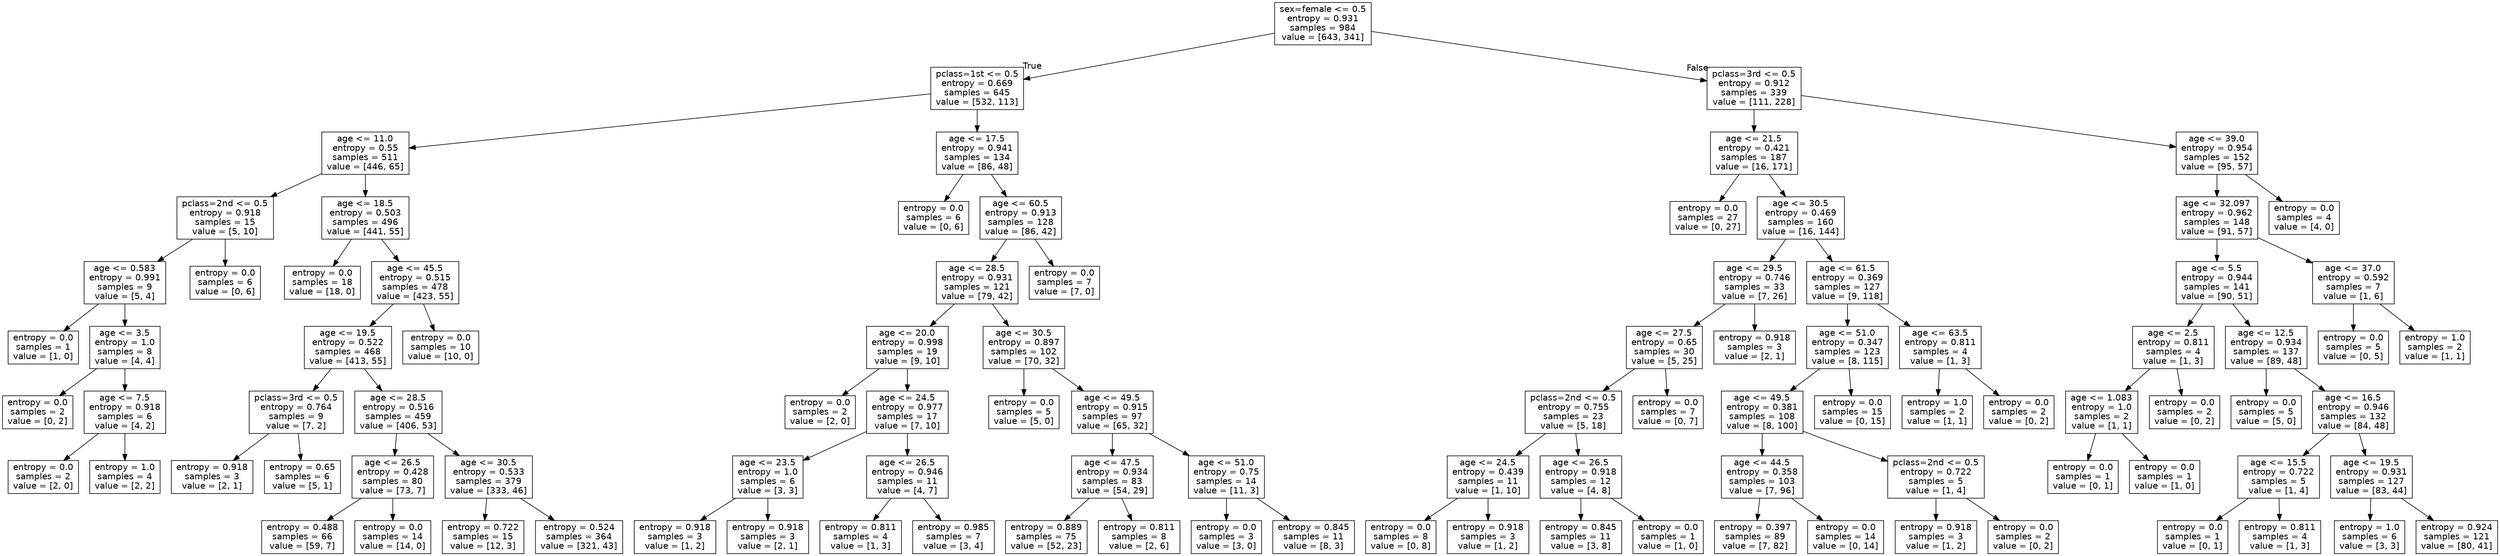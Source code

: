 digraph Tree {
node [shape=box, fontname="helvetica"] ;
edge [fontname="helvetica"] ;
0 [label="sex=female <= 0.5\nentropy = 0.931\nsamples = 984\nvalue = [643, 341]"] ;
1 [label="pclass=1st <= 0.5\nentropy = 0.669\nsamples = 645\nvalue = [532, 113]"] ;
0 -> 1 [labeldistance=2.5, labelangle=45, headlabel="True"] ;
2 [label="age <= 11.0\nentropy = 0.55\nsamples = 511\nvalue = [446, 65]"] ;
1 -> 2 ;
3 [label="pclass=2nd <= 0.5\nentropy = 0.918\nsamples = 15\nvalue = [5, 10]"] ;
2 -> 3 ;
4 [label="age <= 0.583\nentropy = 0.991\nsamples = 9\nvalue = [5, 4]"] ;
3 -> 4 ;
5 [label="entropy = 0.0\nsamples = 1\nvalue = [1, 0]"] ;
4 -> 5 ;
6 [label="age <= 3.5\nentropy = 1.0\nsamples = 8\nvalue = [4, 4]"] ;
4 -> 6 ;
7 [label="entropy = 0.0\nsamples = 2\nvalue = [0, 2]"] ;
6 -> 7 ;
8 [label="age <= 7.5\nentropy = 0.918\nsamples = 6\nvalue = [4, 2]"] ;
6 -> 8 ;
9 [label="entropy = 0.0\nsamples = 2\nvalue = [2, 0]"] ;
8 -> 9 ;
10 [label="entropy = 1.0\nsamples = 4\nvalue = [2, 2]"] ;
8 -> 10 ;
11 [label="entropy = 0.0\nsamples = 6\nvalue = [0, 6]"] ;
3 -> 11 ;
12 [label="age <= 18.5\nentropy = 0.503\nsamples = 496\nvalue = [441, 55]"] ;
2 -> 12 ;
13 [label="entropy = 0.0\nsamples = 18\nvalue = [18, 0]"] ;
12 -> 13 ;
14 [label="age <= 45.5\nentropy = 0.515\nsamples = 478\nvalue = [423, 55]"] ;
12 -> 14 ;
15 [label="age <= 19.5\nentropy = 0.522\nsamples = 468\nvalue = [413, 55]"] ;
14 -> 15 ;
16 [label="pclass=3rd <= 0.5\nentropy = 0.764\nsamples = 9\nvalue = [7, 2]"] ;
15 -> 16 ;
17 [label="entropy = 0.918\nsamples = 3\nvalue = [2, 1]"] ;
16 -> 17 ;
18 [label="entropy = 0.65\nsamples = 6\nvalue = [5, 1]"] ;
16 -> 18 ;
19 [label="age <= 28.5\nentropy = 0.516\nsamples = 459\nvalue = [406, 53]"] ;
15 -> 19 ;
20 [label="age <= 26.5\nentropy = 0.428\nsamples = 80\nvalue = [73, 7]"] ;
19 -> 20 ;
21 [label="entropy = 0.488\nsamples = 66\nvalue = [59, 7]"] ;
20 -> 21 ;
22 [label="entropy = 0.0\nsamples = 14\nvalue = [14, 0]"] ;
20 -> 22 ;
23 [label="age <= 30.5\nentropy = 0.533\nsamples = 379\nvalue = [333, 46]"] ;
19 -> 23 ;
24 [label="entropy = 0.722\nsamples = 15\nvalue = [12, 3]"] ;
23 -> 24 ;
25 [label="entropy = 0.524\nsamples = 364\nvalue = [321, 43]"] ;
23 -> 25 ;
26 [label="entropy = 0.0\nsamples = 10\nvalue = [10, 0]"] ;
14 -> 26 ;
27 [label="age <= 17.5\nentropy = 0.941\nsamples = 134\nvalue = [86, 48]"] ;
1 -> 27 ;
28 [label="entropy = 0.0\nsamples = 6\nvalue = [0, 6]"] ;
27 -> 28 ;
29 [label="age <= 60.5\nentropy = 0.913\nsamples = 128\nvalue = [86, 42]"] ;
27 -> 29 ;
30 [label="age <= 28.5\nentropy = 0.931\nsamples = 121\nvalue = [79, 42]"] ;
29 -> 30 ;
31 [label="age <= 20.0\nentropy = 0.998\nsamples = 19\nvalue = [9, 10]"] ;
30 -> 31 ;
32 [label="entropy = 0.0\nsamples = 2\nvalue = [2, 0]"] ;
31 -> 32 ;
33 [label="age <= 24.5\nentropy = 0.977\nsamples = 17\nvalue = [7, 10]"] ;
31 -> 33 ;
34 [label="age <= 23.5\nentropy = 1.0\nsamples = 6\nvalue = [3, 3]"] ;
33 -> 34 ;
35 [label="entropy = 0.918\nsamples = 3\nvalue = [1, 2]"] ;
34 -> 35 ;
36 [label="entropy = 0.918\nsamples = 3\nvalue = [2, 1]"] ;
34 -> 36 ;
37 [label="age <= 26.5\nentropy = 0.946\nsamples = 11\nvalue = [4, 7]"] ;
33 -> 37 ;
38 [label="entropy = 0.811\nsamples = 4\nvalue = [1, 3]"] ;
37 -> 38 ;
39 [label="entropy = 0.985\nsamples = 7\nvalue = [3, 4]"] ;
37 -> 39 ;
40 [label="age <= 30.5\nentropy = 0.897\nsamples = 102\nvalue = [70, 32]"] ;
30 -> 40 ;
41 [label="entropy = 0.0\nsamples = 5\nvalue = [5, 0]"] ;
40 -> 41 ;
42 [label="age <= 49.5\nentropy = 0.915\nsamples = 97\nvalue = [65, 32]"] ;
40 -> 42 ;
43 [label="age <= 47.5\nentropy = 0.934\nsamples = 83\nvalue = [54, 29]"] ;
42 -> 43 ;
44 [label="entropy = 0.889\nsamples = 75\nvalue = [52, 23]"] ;
43 -> 44 ;
45 [label="entropy = 0.811\nsamples = 8\nvalue = [2, 6]"] ;
43 -> 45 ;
46 [label="age <= 51.0\nentropy = 0.75\nsamples = 14\nvalue = [11, 3]"] ;
42 -> 46 ;
47 [label="entropy = 0.0\nsamples = 3\nvalue = [3, 0]"] ;
46 -> 47 ;
48 [label="entropy = 0.845\nsamples = 11\nvalue = [8, 3]"] ;
46 -> 48 ;
49 [label="entropy = 0.0\nsamples = 7\nvalue = [7, 0]"] ;
29 -> 49 ;
50 [label="pclass=3rd <= 0.5\nentropy = 0.912\nsamples = 339\nvalue = [111, 228]"] ;
0 -> 50 [labeldistance=2.5, labelangle=-45, headlabel="False"] ;
51 [label="age <= 21.5\nentropy = 0.421\nsamples = 187\nvalue = [16, 171]"] ;
50 -> 51 ;
52 [label="entropy = 0.0\nsamples = 27\nvalue = [0, 27]"] ;
51 -> 52 ;
53 [label="age <= 30.5\nentropy = 0.469\nsamples = 160\nvalue = [16, 144]"] ;
51 -> 53 ;
54 [label="age <= 29.5\nentropy = 0.746\nsamples = 33\nvalue = [7, 26]"] ;
53 -> 54 ;
55 [label="age <= 27.5\nentropy = 0.65\nsamples = 30\nvalue = [5, 25]"] ;
54 -> 55 ;
56 [label="pclass=2nd <= 0.5\nentropy = 0.755\nsamples = 23\nvalue = [5, 18]"] ;
55 -> 56 ;
57 [label="age <= 24.5\nentropy = 0.439\nsamples = 11\nvalue = [1, 10]"] ;
56 -> 57 ;
58 [label="entropy = 0.0\nsamples = 8\nvalue = [0, 8]"] ;
57 -> 58 ;
59 [label="entropy = 0.918\nsamples = 3\nvalue = [1, 2]"] ;
57 -> 59 ;
60 [label="age <= 26.5\nentropy = 0.918\nsamples = 12\nvalue = [4, 8]"] ;
56 -> 60 ;
61 [label="entropy = 0.845\nsamples = 11\nvalue = [3, 8]"] ;
60 -> 61 ;
62 [label="entropy = 0.0\nsamples = 1\nvalue = [1, 0]"] ;
60 -> 62 ;
63 [label="entropy = 0.0\nsamples = 7\nvalue = [0, 7]"] ;
55 -> 63 ;
64 [label="entropy = 0.918\nsamples = 3\nvalue = [2, 1]"] ;
54 -> 64 ;
65 [label="age <= 61.5\nentropy = 0.369\nsamples = 127\nvalue = [9, 118]"] ;
53 -> 65 ;
66 [label="age <= 51.0\nentropy = 0.347\nsamples = 123\nvalue = [8, 115]"] ;
65 -> 66 ;
67 [label="age <= 49.5\nentropy = 0.381\nsamples = 108\nvalue = [8, 100]"] ;
66 -> 67 ;
68 [label="age <= 44.5\nentropy = 0.358\nsamples = 103\nvalue = [7, 96]"] ;
67 -> 68 ;
69 [label="entropy = 0.397\nsamples = 89\nvalue = [7, 82]"] ;
68 -> 69 ;
70 [label="entropy = 0.0\nsamples = 14\nvalue = [0, 14]"] ;
68 -> 70 ;
71 [label="pclass=2nd <= 0.5\nentropy = 0.722\nsamples = 5\nvalue = [1, 4]"] ;
67 -> 71 ;
72 [label="entropy = 0.918\nsamples = 3\nvalue = [1, 2]"] ;
71 -> 72 ;
73 [label="entropy = 0.0\nsamples = 2\nvalue = [0, 2]"] ;
71 -> 73 ;
74 [label="entropy = 0.0\nsamples = 15\nvalue = [0, 15]"] ;
66 -> 74 ;
75 [label="age <= 63.5\nentropy = 0.811\nsamples = 4\nvalue = [1, 3]"] ;
65 -> 75 ;
76 [label="entropy = 1.0\nsamples = 2\nvalue = [1, 1]"] ;
75 -> 76 ;
77 [label="entropy = 0.0\nsamples = 2\nvalue = [0, 2]"] ;
75 -> 77 ;
78 [label="age <= 39.0\nentropy = 0.954\nsamples = 152\nvalue = [95, 57]"] ;
50 -> 78 ;
79 [label="age <= 32.097\nentropy = 0.962\nsamples = 148\nvalue = [91, 57]"] ;
78 -> 79 ;
80 [label="age <= 5.5\nentropy = 0.944\nsamples = 141\nvalue = [90, 51]"] ;
79 -> 80 ;
81 [label="age <= 2.5\nentropy = 0.811\nsamples = 4\nvalue = [1, 3]"] ;
80 -> 81 ;
82 [label="age <= 1.083\nentropy = 1.0\nsamples = 2\nvalue = [1, 1]"] ;
81 -> 82 ;
83 [label="entropy = 0.0\nsamples = 1\nvalue = [0, 1]"] ;
82 -> 83 ;
84 [label="entropy = 0.0\nsamples = 1\nvalue = [1, 0]"] ;
82 -> 84 ;
85 [label="entropy = 0.0\nsamples = 2\nvalue = [0, 2]"] ;
81 -> 85 ;
86 [label="age <= 12.5\nentropy = 0.934\nsamples = 137\nvalue = [89, 48]"] ;
80 -> 86 ;
87 [label="entropy = 0.0\nsamples = 5\nvalue = [5, 0]"] ;
86 -> 87 ;
88 [label="age <= 16.5\nentropy = 0.946\nsamples = 132\nvalue = [84, 48]"] ;
86 -> 88 ;
89 [label="age <= 15.5\nentropy = 0.722\nsamples = 5\nvalue = [1, 4]"] ;
88 -> 89 ;
90 [label="entropy = 0.0\nsamples = 1\nvalue = [0, 1]"] ;
89 -> 90 ;
91 [label="entropy = 0.811\nsamples = 4\nvalue = [1, 3]"] ;
89 -> 91 ;
92 [label="age <= 19.5\nentropy = 0.931\nsamples = 127\nvalue = [83, 44]"] ;
88 -> 92 ;
93 [label="entropy = 1.0\nsamples = 6\nvalue = [3, 3]"] ;
92 -> 93 ;
94 [label="entropy = 0.924\nsamples = 121\nvalue = [80, 41]"] ;
92 -> 94 ;
95 [label="age <= 37.0\nentropy = 0.592\nsamples = 7\nvalue = [1, 6]"] ;
79 -> 95 ;
96 [label="entropy = 0.0\nsamples = 5\nvalue = [0, 5]"] ;
95 -> 96 ;
97 [label="entropy = 1.0\nsamples = 2\nvalue = [1, 1]"] ;
95 -> 97 ;
98 [label="entropy = 0.0\nsamples = 4\nvalue = [4, 0]"] ;
78 -> 98 ;
}